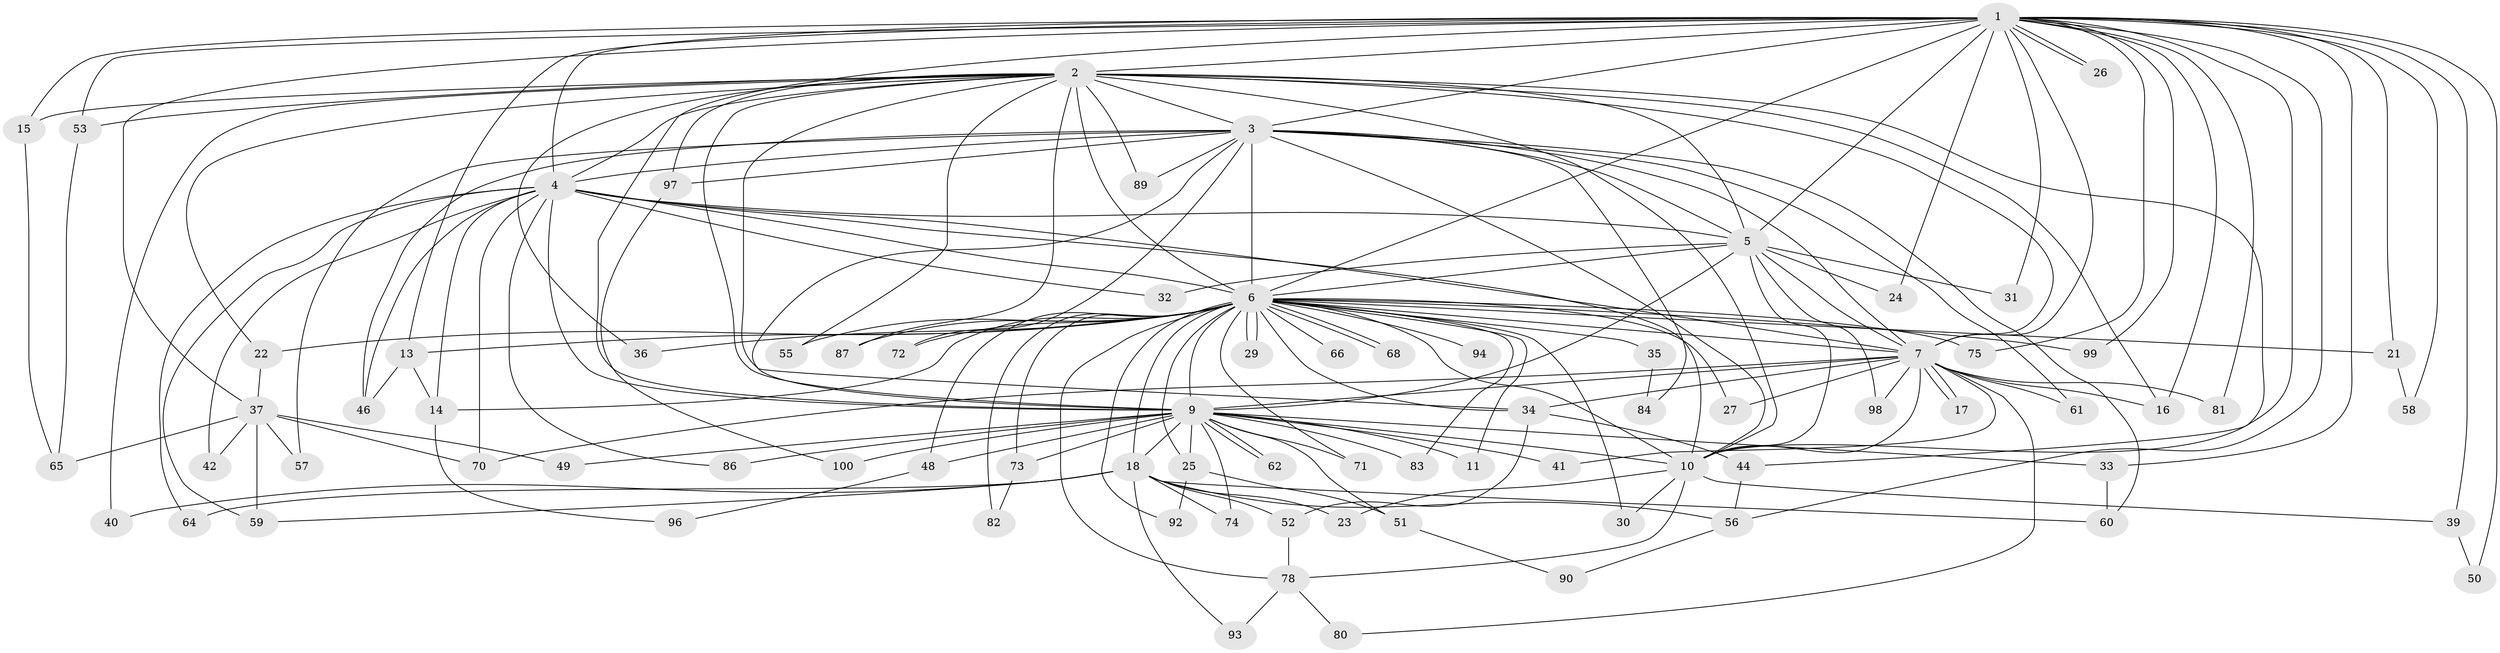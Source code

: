 // original degree distribution, {31: 0.01, 22: 0.01, 18: 0.02, 15: 0.01, 25: 0.01, 19: 0.01, 29: 0.01, 26: 0.01, 14: 0.01, 2: 0.58, 4: 0.05, 3: 0.23, 12: 0.01, 5: 0.02, 6: 0.01}
// Generated by graph-tools (version 1.1) at 2025/38/02/21/25 10:38:53]
// undirected, 80 vertices, 185 edges
graph export_dot {
graph [start="1"]
  node [color=gray90,style=filled];
  1 [super="+79"];
  2 [super="+54"];
  3 [super="+28"];
  4 [super="+85"];
  5 [super="+45"];
  6 [super="+8"];
  7 [super="+12"];
  9 [super="+20"];
  10;
  11;
  13;
  14 [super="+43"];
  15;
  16 [super="+67"];
  17;
  18 [super="+19"];
  21;
  22;
  23;
  24;
  25;
  26;
  27;
  29;
  30;
  31;
  32;
  33;
  34 [super="+47"];
  35;
  36;
  37 [super="+38"];
  39;
  40;
  41;
  42;
  44 [super="+69"];
  46 [super="+76"];
  48;
  49;
  50;
  51;
  52;
  53;
  55;
  56;
  57;
  58;
  59 [super="+63"];
  60 [super="+95"];
  61;
  62;
  64;
  65 [super="+77"];
  66;
  68;
  70 [super="+88"];
  71;
  72;
  73;
  74;
  75;
  78 [super="+91"];
  80;
  81;
  82;
  83;
  84;
  86;
  87;
  89;
  90;
  92;
  93;
  94;
  96;
  97;
  98;
  99;
  100;
  1 -- 2 [weight=2];
  1 -- 3;
  1 -- 4 [weight=2];
  1 -- 5 [weight=2];
  1 -- 6 [weight=2];
  1 -- 7;
  1 -- 9;
  1 -- 10;
  1 -- 13;
  1 -- 15;
  1 -- 16;
  1 -- 21;
  1 -- 24;
  1 -- 26;
  1 -- 26;
  1 -- 31;
  1 -- 33;
  1 -- 37 [weight=2];
  1 -- 39;
  1 -- 50;
  1 -- 53;
  1 -- 56;
  1 -- 58;
  1 -- 75;
  1 -- 81;
  1 -- 99;
  2 -- 3;
  2 -- 4;
  2 -- 5;
  2 -- 6 [weight=2];
  2 -- 7;
  2 -- 9;
  2 -- 10;
  2 -- 15;
  2 -- 16;
  2 -- 22;
  2 -- 36;
  2 -- 40;
  2 -- 44;
  2 -- 53;
  2 -- 55;
  2 -- 87;
  2 -- 89;
  2 -- 97;
  2 -- 34;
  3 -- 4;
  3 -- 5;
  3 -- 6 [weight=3];
  3 -- 7;
  3 -- 9;
  3 -- 10;
  3 -- 46;
  3 -- 57;
  3 -- 60;
  3 -- 61;
  3 -- 72;
  3 -- 84;
  3 -- 89;
  3 -- 97;
  4 -- 5;
  4 -- 6 [weight=2];
  4 -- 7;
  4 -- 9;
  4 -- 10;
  4 -- 14;
  4 -- 32;
  4 -- 42;
  4 -- 59;
  4 -- 64;
  4 -- 86;
  4 -- 46;
  4 -- 70;
  5 -- 6 [weight=3];
  5 -- 7;
  5 -- 9;
  5 -- 10;
  5 -- 24;
  5 -- 31;
  5 -- 32;
  5 -- 98;
  6 -- 7 [weight=2];
  6 -- 9 [weight=2];
  6 -- 10 [weight=2];
  6 -- 14;
  6 -- 18 [weight=2];
  6 -- 21;
  6 -- 22;
  6 -- 29;
  6 -- 29;
  6 -- 30;
  6 -- 35 [weight=2];
  6 -- 36;
  6 -- 48;
  6 -- 66 [weight=2];
  6 -- 68;
  6 -- 68;
  6 -- 82;
  6 -- 87;
  6 -- 99;
  6 -- 11;
  6 -- 71;
  6 -- 13;
  6 -- 72;
  6 -- 73;
  6 -- 75;
  6 -- 78;
  6 -- 83;
  6 -- 25;
  6 -- 27;
  6 -- 92;
  6 -- 94;
  6 -- 34;
  6 -- 55;
  7 -- 9;
  7 -- 10 [weight=2];
  7 -- 17;
  7 -- 17;
  7 -- 27;
  7 -- 34;
  7 -- 41;
  7 -- 61;
  7 -- 70;
  7 -- 80;
  7 -- 98;
  7 -- 81;
  7 -- 16;
  9 -- 10;
  9 -- 11;
  9 -- 25;
  9 -- 33;
  9 -- 41;
  9 -- 48;
  9 -- 49;
  9 -- 51;
  9 -- 62;
  9 -- 62;
  9 -- 71;
  9 -- 73;
  9 -- 74;
  9 -- 83;
  9 -- 86;
  9 -- 100;
  9 -- 18 [weight=2];
  10 -- 23;
  10 -- 30;
  10 -- 39;
  10 -- 78;
  13 -- 46;
  13 -- 14;
  14 -- 96;
  15 -- 65;
  18 -- 23;
  18 -- 40;
  18 -- 56;
  18 -- 59;
  18 -- 60;
  18 -- 64;
  18 -- 74;
  18 -- 93;
  18 -- 52;
  21 -- 58;
  22 -- 37;
  25 -- 51;
  25 -- 92;
  33 -- 60;
  34 -- 44;
  34 -- 52;
  35 -- 84;
  37 -- 42;
  37 -- 65;
  37 -- 59;
  37 -- 49;
  37 -- 70;
  37 -- 57;
  39 -- 50;
  44 -- 56;
  48 -- 96;
  51 -- 90;
  52 -- 78;
  53 -- 65;
  56 -- 90;
  73 -- 82;
  78 -- 80;
  78 -- 93;
  97 -- 100;
}
